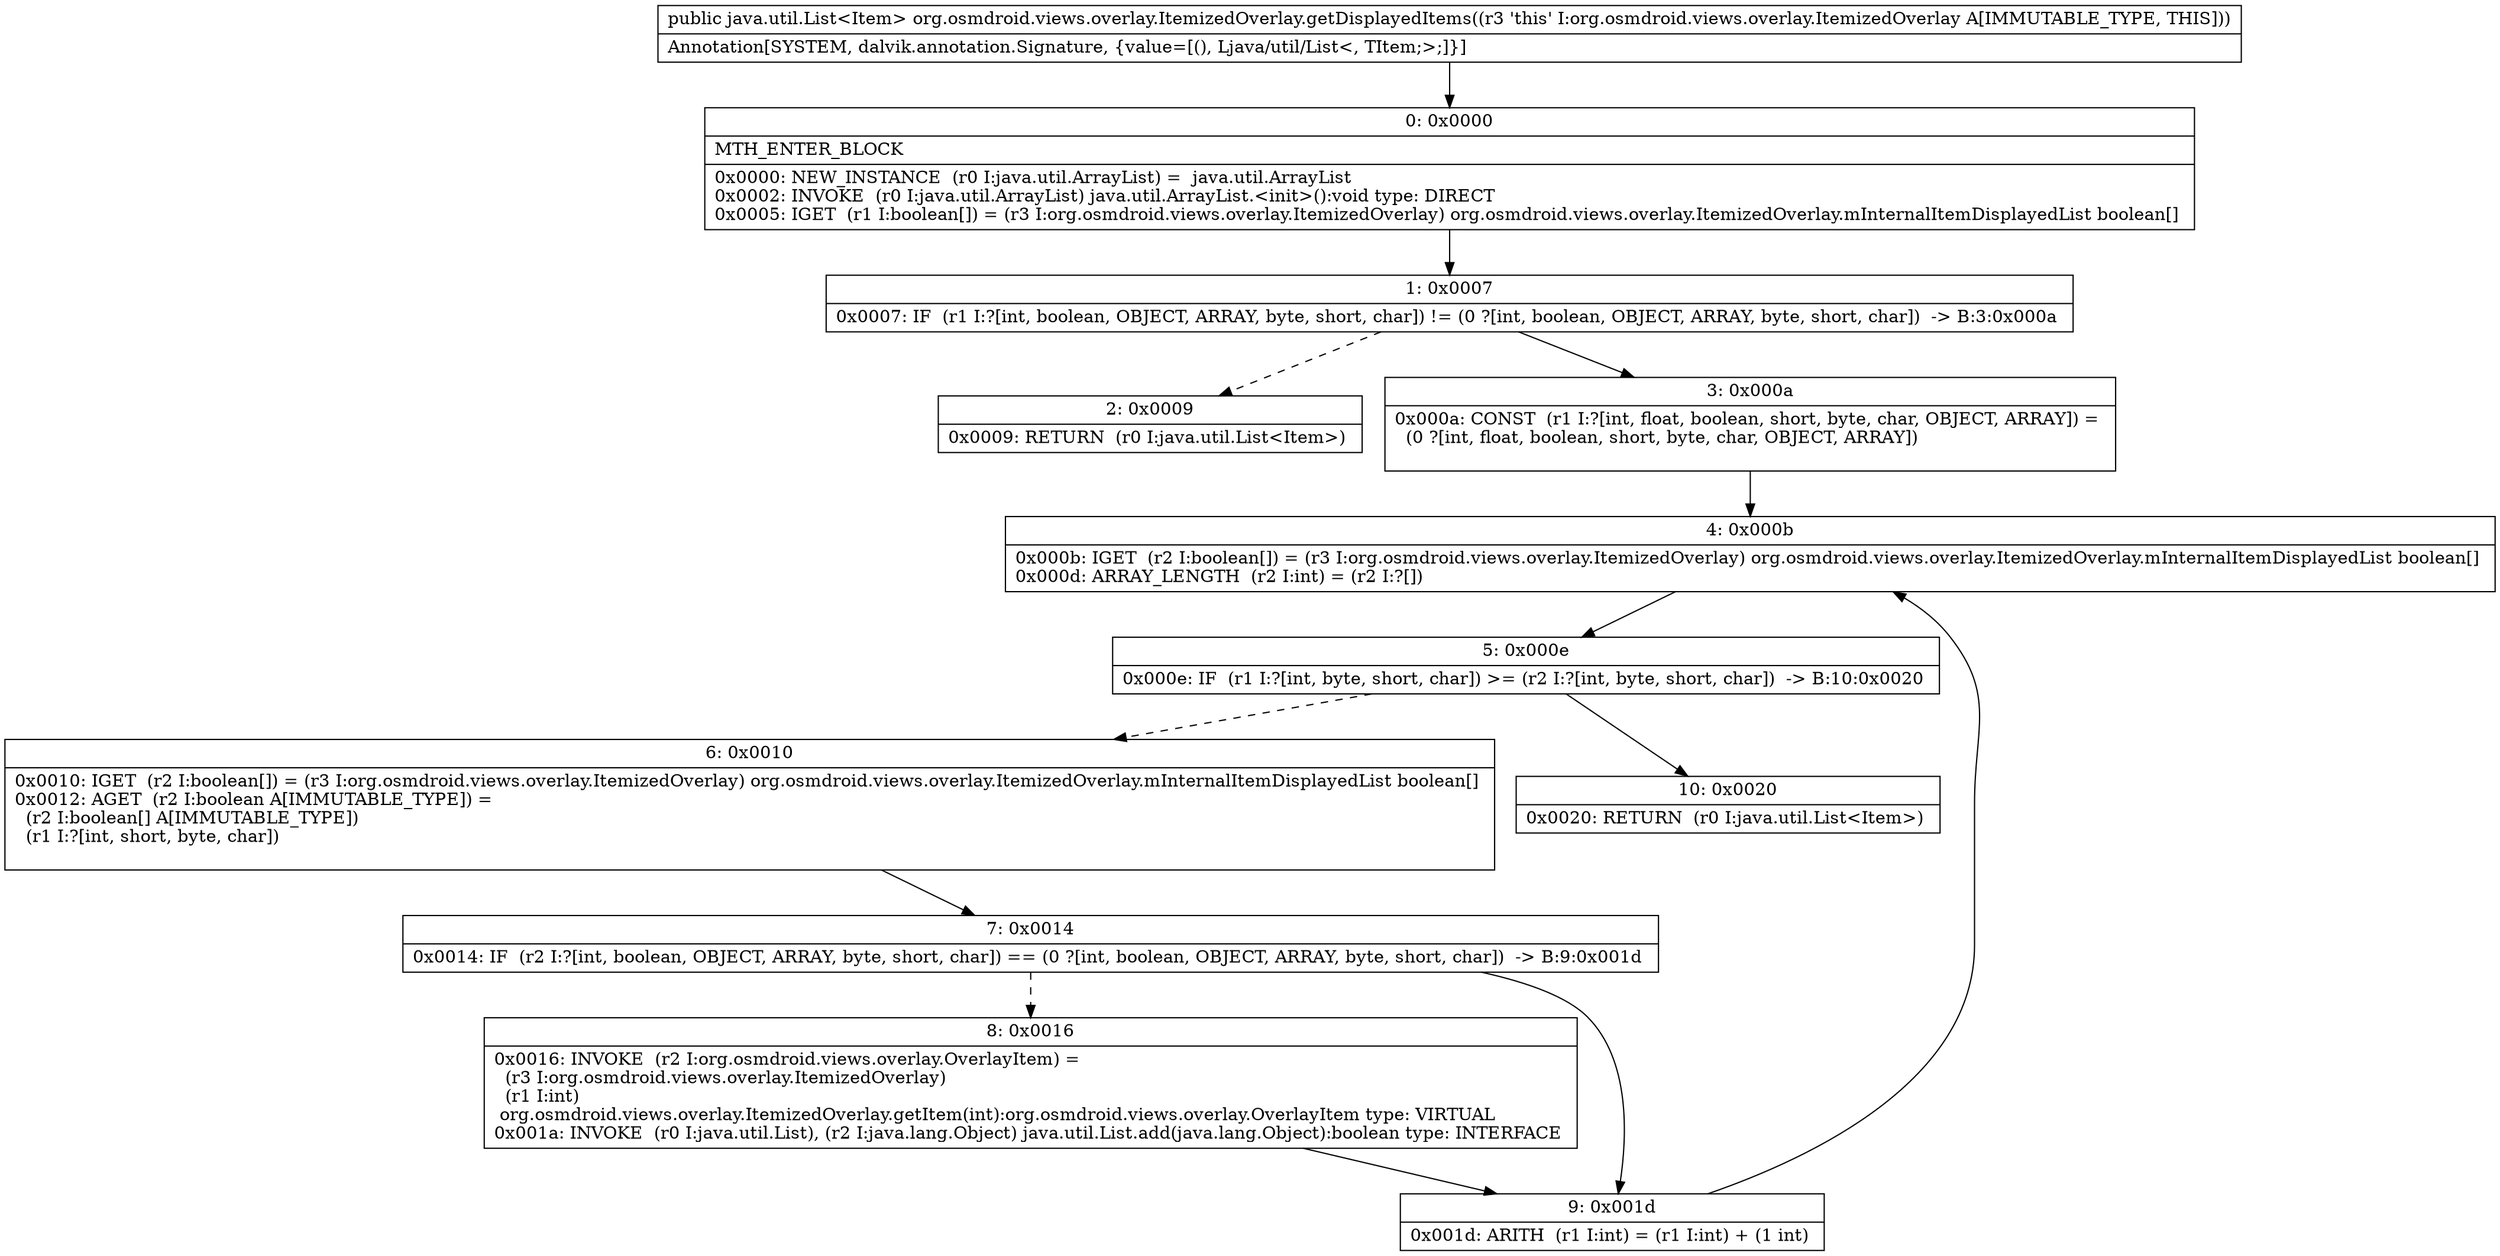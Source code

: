 digraph "CFG fororg.osmdroid.views.overlay.ItemizedOverlay.getDisplayedItems()Ljava\/util\/List;" {
Node_0 [shape=record,label="{0\:\ 0x0000|MTH_ENTER_BLOCK\l|0x0000: NEW_INSTANCE  (r0 I:java.util.ArrayList) =  java.util.ArrayList \l0x0002: INVOKE  (r0 I:java.util.ArrayList) java.util.ArrayList.\<init\>():void type: DIRECT \l0x0005: IGET  (r1 I:boolean[]) = (r3 I:org.osmdroid.views.overlay.ItemizedOverlay) org.osmdroid.views.overlay.ItemizedOverlay.mInternalItemDisplayedList boolean[] \l}"];
Node_1 [shape=record,label="{1\:\ 0x0007|0x0007: IF  (r1 I:?[int, boolean, OBJECT, ARRAY, byte, short, char]) != (0 ?[int, boolean, OBJECT, ARRAY, byte, short, char])  \-\> B:3:0x000a \l}"];
Node_2 [shape=record,label="{2\:\ 0x0009|0x0009: RETURN  (r0 I:java.util.List\<Item\>) \l}"];
Node_3 [shape=record,label="{3\:\ 0x000a|0x000a: CONST  (r1 I:?[int, float, boolean, short, byte, char, OBJECT, ARRAY]) = \l  (0 ?[int, float, boolean, short, byte, char, OBJECT, ARRAY])\l \l}"];
Node_4 [shape=record,label="{4\:\ 0x000b|0x000b: IGET  (r2 I:boolean[]) = (r3 I:org.osmdroid.views.overlay.ItemizedOverlay) org.osmdroid.views.overlay.ItemizedOverlay.mInternalItemDisplayedList boolean[] \l0x000d: ARRAY_LENGTH  (r2 I:int) = (r2 I:?[]) \l}"];
Node_5 [shape=record,label="{5\:\ 0x000e|0x000e: IF  (r1 I:?[int, byte, short, char]) \>= (r2 I:?[int, byte, short, char])  \-\> B:10:0x0020 \l}"];
Node_6 [shape=record,label="{6\:\ 0x0010|0x0010: IGET  (r2 I:boolean[]) = (r3 I:org.osmdroid.views.overlay.ItemizedOverlay) org.osmdroid.views.overlay.ItemizedOverlay.mInternalItemDisplayedList boolean[] \l0x0012: AGET  (r2 I:boolean A[IMMUTABLE_TYPE]) = \l  (r2 I:boolean[] A[IMMUTABLE_TYPE])\l  (r1 I:?[int, short, byte, char])\l \l}"];
Node_7 [shape=record,label="{7\:\ 0x0014|0x0014: IF  (r2 I:?[int, boolean, OBJECT, ARRAY, byte, short, char]) == (0 ?[int, boolean, OBJECT, ARRAY, byte, short, char])  \-\> B:9:0x001d \l}"];
Node_8 [shape=record,label="{8\:\ 0x0016|0x0016: INVOKE  (r2 I:org.osmdroid.views.overlay.OverlayItem) = \l  (r3 I:org.osmdroid.views.overlay.ItemizedOverlay)\l  (r1 I:int)\l org.osmdroid.views.overlay.ItemizedOverlay.getItem(int):org.osmdroid.views.overlay.OverlayItem type: VIRTUAL \l0x001a: INVOKE  (r0 I:java.util.List), (r2 I:java.lang.Object) java.util.List.add(java.lang.Object):boolean type: INTERFACE \l}"];
Node_9 [shape=record,label="{9\:\ 0x001d|0x001d: ARITH  (r1 I:int) = (r1 I:int) + (1 int) \l}"];
Node_10 [shape=record,label="{10\:\ 0x0020|0x0020: RETURN  (r0 I:java.util.List\<Item\>) \l}"];
MethodNode[shape=record,label="{public java.util.List\<Item\> org.osmdroid.views.overlay.ItemizedOverlay.getDisplayedItems((r3 'this' I:org.osmdroid.views.overlay.ItemizedOverlay A[IMMUTABLE_TYPE, THIS]))  | Annotation[SYSTEM, dalvik.annotation.Signature, \{value=[(), Ljava\/util\/List\<, TItem;\>;]\}]\l}"];
MethodNode -> Node_0;
Node_0 -> Node_1;
Node_1 -> Node_2[style=dashed];
Node_1 -> Node_3;
Node_3 -> Node_4;
Node_4 -> Node_5;
Node_5 -> Node_6[style=dashed];
Node_5 -> Node_10;
Node_6 -> Node_7;
Node_7 -> Node_8[style=dashed];
Node_7 -> Node_9;
Node_8 -> Node_9;
Node_9 -> Node_4;
}

